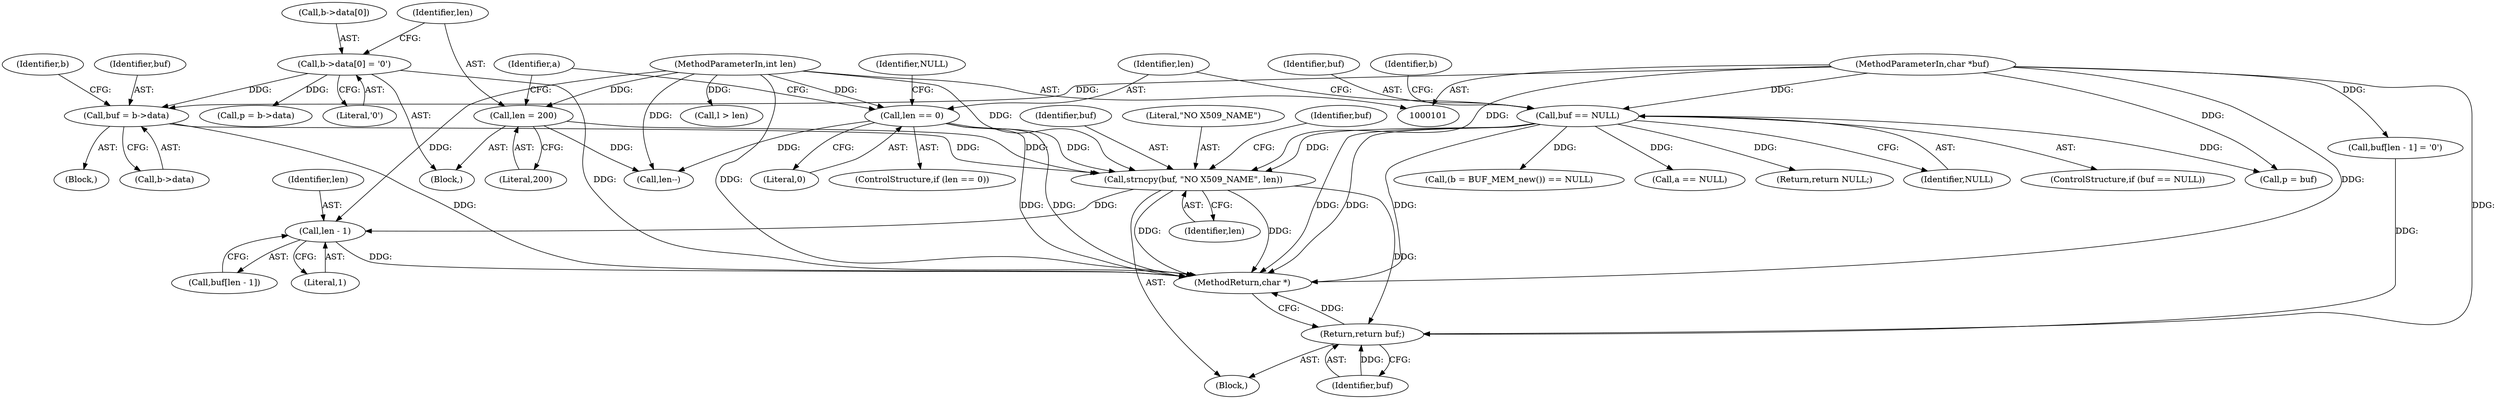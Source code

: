 digraph "0_openssl_2919516136a4227d9e6d8f2fe66ef976aaf8c561@API" {
"1000181" [label="(Call,strncpy(buf, \"NO X509_NAME\", len))"];
"1000131" [label="(Call,buf == NULL)"];
"1000103" [label="(MethodParameterIn,char *buf)"];
"1000174" [label="(Call,buf = b->data)"];
"1000148" [label="(Call,b->data[0] = '\0')"];
"1000155" [label="(Call,len = 200)"];
"1000104" [label="(MethodParameterIn,int len)"];
"1000160" [label="(Call,len == 0)"];
"1000188" [label="(Call,len - 1)"];
"1000192" [label="(Return,return buf;)"];
"1000187" [label="(Identifier,buf)"];
"1000188" [label="(Call,len - 1)"];
"1000154" [label="(Literal,'\0')"];
"1000149" [label="(Call,b->data[0])"];
"1000162" [label="(Literal,0)"];
"1000161" [label="(Identifier,len)"];
"1000181" [label="(Call,strncpy(buf, \"NO X509_NAME\", len))"];
"1000175" [label="(Identifier,buf)"];
"1000130" [label="(ControlStructure,if (buf == NULL))"];
"1000190" [label="(Literal,1)"];
"1000148" [label="(Call,b->data[0] = '\0')"];
"1000168" [label="(Identifier,a)"];
"1000155" [label="(Call,len = 200)"];
"1000173" [label="(Block,)"];
"1000189" [label="(Identifier,len)"];
"1000192" [label="(Return,return buf;)"];
"1000522" [label="(Call,l > len)"];
"1000160" [label="(Call,len == 0)"];
"1000182" [label="(Identifier,buf)"];
"1000183" [label="(Literal,\"NO X509_NAME\")"];
"1000667" [label="(MethodReturn,char *)"];
"1000637" [label="(Call,p = b->data)"];
"1000184" [label="(Identifier,len)"];
"1000170" [label="(Block,)"];
"1000194" [label="(Call,len--)"];
"1000136" [label="(Call,(b = BUF_MEM_new()) == NULL)"];
"1000103" [label="(MethodParameterIn,char *buf)"];
"1000176" [label="(Call,b->data)"];
"1000165" [label="(Identifier,NULL)"];
"1000159" [label="(ControlStructure,if (len == 0))"];
"1000131" [label="(Call,buf == NULL)"];
"1000174" [label="(Call,buf = b->data)"];
"1000132" [label="(Identifier,buf)"];
"1000133" [label="(Identifier,NULL)"];
"1000157" [label="(Literal,200)"];
"1000186" [label="(Call,buf[len - 1])"];
"1000167" [label="(Call,a == NULL)"];
"1000164" [label="(Return,return NULL;)"];
"1000645" [label="(Call,p = buf)"];
"1000180" [label="(Identifier,b)"];
"1000104" [label="(MethodParameterIn,int len)"];
"1000185" [label="(Call,buf[len - 1] = '\0')"];
"1000134" [label="(Block,)"];
"1000156" [label="(Identifier,len)"];
"1000138" [label="(Identifier,b)"];
"1000193" [label="(Identifier,buf)"];
"1000181" -> "1000170"  [label="AST: "];
"1000181" -> "1000184"  [label="CFG: "];
"1000182" -> "1000181"  [label="AST: "];
"1000183" -> "1000181"  [label="AST: "];
"1000184" -> "1000181"  [label="AST: "];
"1000187" -> "1000181"  [label="CFG: "];
"1000181" -> "1000667"  [label="DDG: "];
"1000181" -> "1000667"  [label="DDG: "];
"1000131" -> "1000181"  [label="DDG: "];
"1000174" -> "1000181"  [label="DDG: "];
"1000103" -> "1000181"  [label="DDG: "];
"1000155" -> "1000181"  [label="DDG: "];
"1000160" -> "1000181"  [label="DDG: "];
"1000104" -> "1000181"  [label="DDG: "];
"1000181" -> "1000188"  [label="DDG: "];
"1000181" -> "1000192"  [label="DDG: "];
"1000131" -> "1000130"  [label="AST: "];
"1000131" -> "1000133"  [label="CFG: "];
"1000132" -> "1000131"  [label="AST: "];
"1000133" -> "1000131"  [label="AST: "];
"1000138" -> "1000131"  [label="CFG: "];
"1000161" -> "1000131"  [label="CFG: "];
"1000131" -> "1000667"  [label="DDG: "];
"1000131" -> "1000667"  [label="DDG: "];
"1000131" -> "1000667"  [label="DDG: "];
"1000103" -> "1000131"  [label="DDG: "];
"1000131" -> "1000136"  [label="DDG: "];
"1000131" -> "1000164"  [label="DDG: "];
"1000131" -> "1000167"  [label="DDG: "];
"1000131" -> "1000645"  [label="DDG: "];
"1000103" -> "1000101"  [label="AST: "];
"1000103" -> "1000667"  [label="DDG: "];
"1000103" -> "1000174"  [label="DDG: "];
"1000103" -> "1000185"  [label="DDG: "];
"1000103" -> "1000192"  [label="DDG: "];
"1000103" -> "1000645"  [label="DDG: "];
"1000174" -> "1000173"  [label="AST: "];
"1000174" -> "1000176"  [label="CFG: "];
"1000175" -> "1000174"  [label="AST: "];
"1000176" -> "1000174"  [label="AST: "];
"1000180" -> "1000174"  [label="CFG: "];
"1000174" -> "1000667"  [label="DDG: "];
"1000148" -> "1000174"  [label="DDG: "];
"1000148" -> "1000134"  [label="AST: "];
"1000148" -> "1000154"  [label="CFG: "];
"1000149" -> "1000148"  [label="AST: "];
"1000154" -> "1000148"  [label="AST: "];
"1000156" -> "1000148"  [label="CFG: "];
"1000148" -> "1000667"  [label="DDG: "];
"1000148" -> "1000637"  [label="DDG: "];
"1000155" -> "1000134"  [label="AST: "];
"1000155" -> "1000157"  [label="CFG: "];
"1000156" -> "1000155"  [label="AST: "];
"1000157" -> "1000155"  [label="AST: "];
"1000168" -> "1000155"  [label="CFG: "];
"1000104" -> "1000155"  [label="DDG: "];
"1000155" -> "1000194"  [label="DDG: "];
"1000104" -> "1000101"  [label="AST: "];
"1000104" -> "1000667"  [label="DDG: "];
"1000104" -> "1000160"  [label="DDG: "];
"1000104" -> "1000188"  [label="DDG: "];
"1000104" -> "1000194"  [label="DDG: "];
"1000104" -> "1000522"  [label="DDG: "];
"1000160" -> "1000159"  [label="AST: "];
"1000160" -> "1000162"  [label="CFG: "];
"1000161" -> "1000160"  [label="AST: "];
"1000162" -> "1000160"  [label="AST: "];
"1000165" -> "1000160"  [label="CFG: "];
"1000168" -> "1000160"  [label="CFG: "];
"1000160" -> "1000667"  [label="DDG: "];
"1000160" -> "1000667"  [label="DDG: "];
"1000160" -> "1000194"  [label="DDG: "];
"1000188" -> "1000186"  [label="AST: "];
"1000188" -> "1000190"  [label="CFG: "];
"1000189" -> "1000188"  [label="AST: "];
"1000190" -> "1000188"  [label="AST: "];
"1000186" -> "1000188"  [label="CFG: "];
"1000188" -> "1000667"  [label="DDG: "];
"1000192" -> "1000170"  [label="AST: "];
"1000192" -> "1000193"  [label="CFG: "];
"1000193" -> "1000192"  [label="AST: "];
"1000667" -> "1000192"  [label="CFG: "];
"1000192" -> "1000667"  [label="DDG: "];
"1000193" -> "1000192"  [label="DDG: "];
"1000185" -> "1000192"  [label="DDG: "];
}
